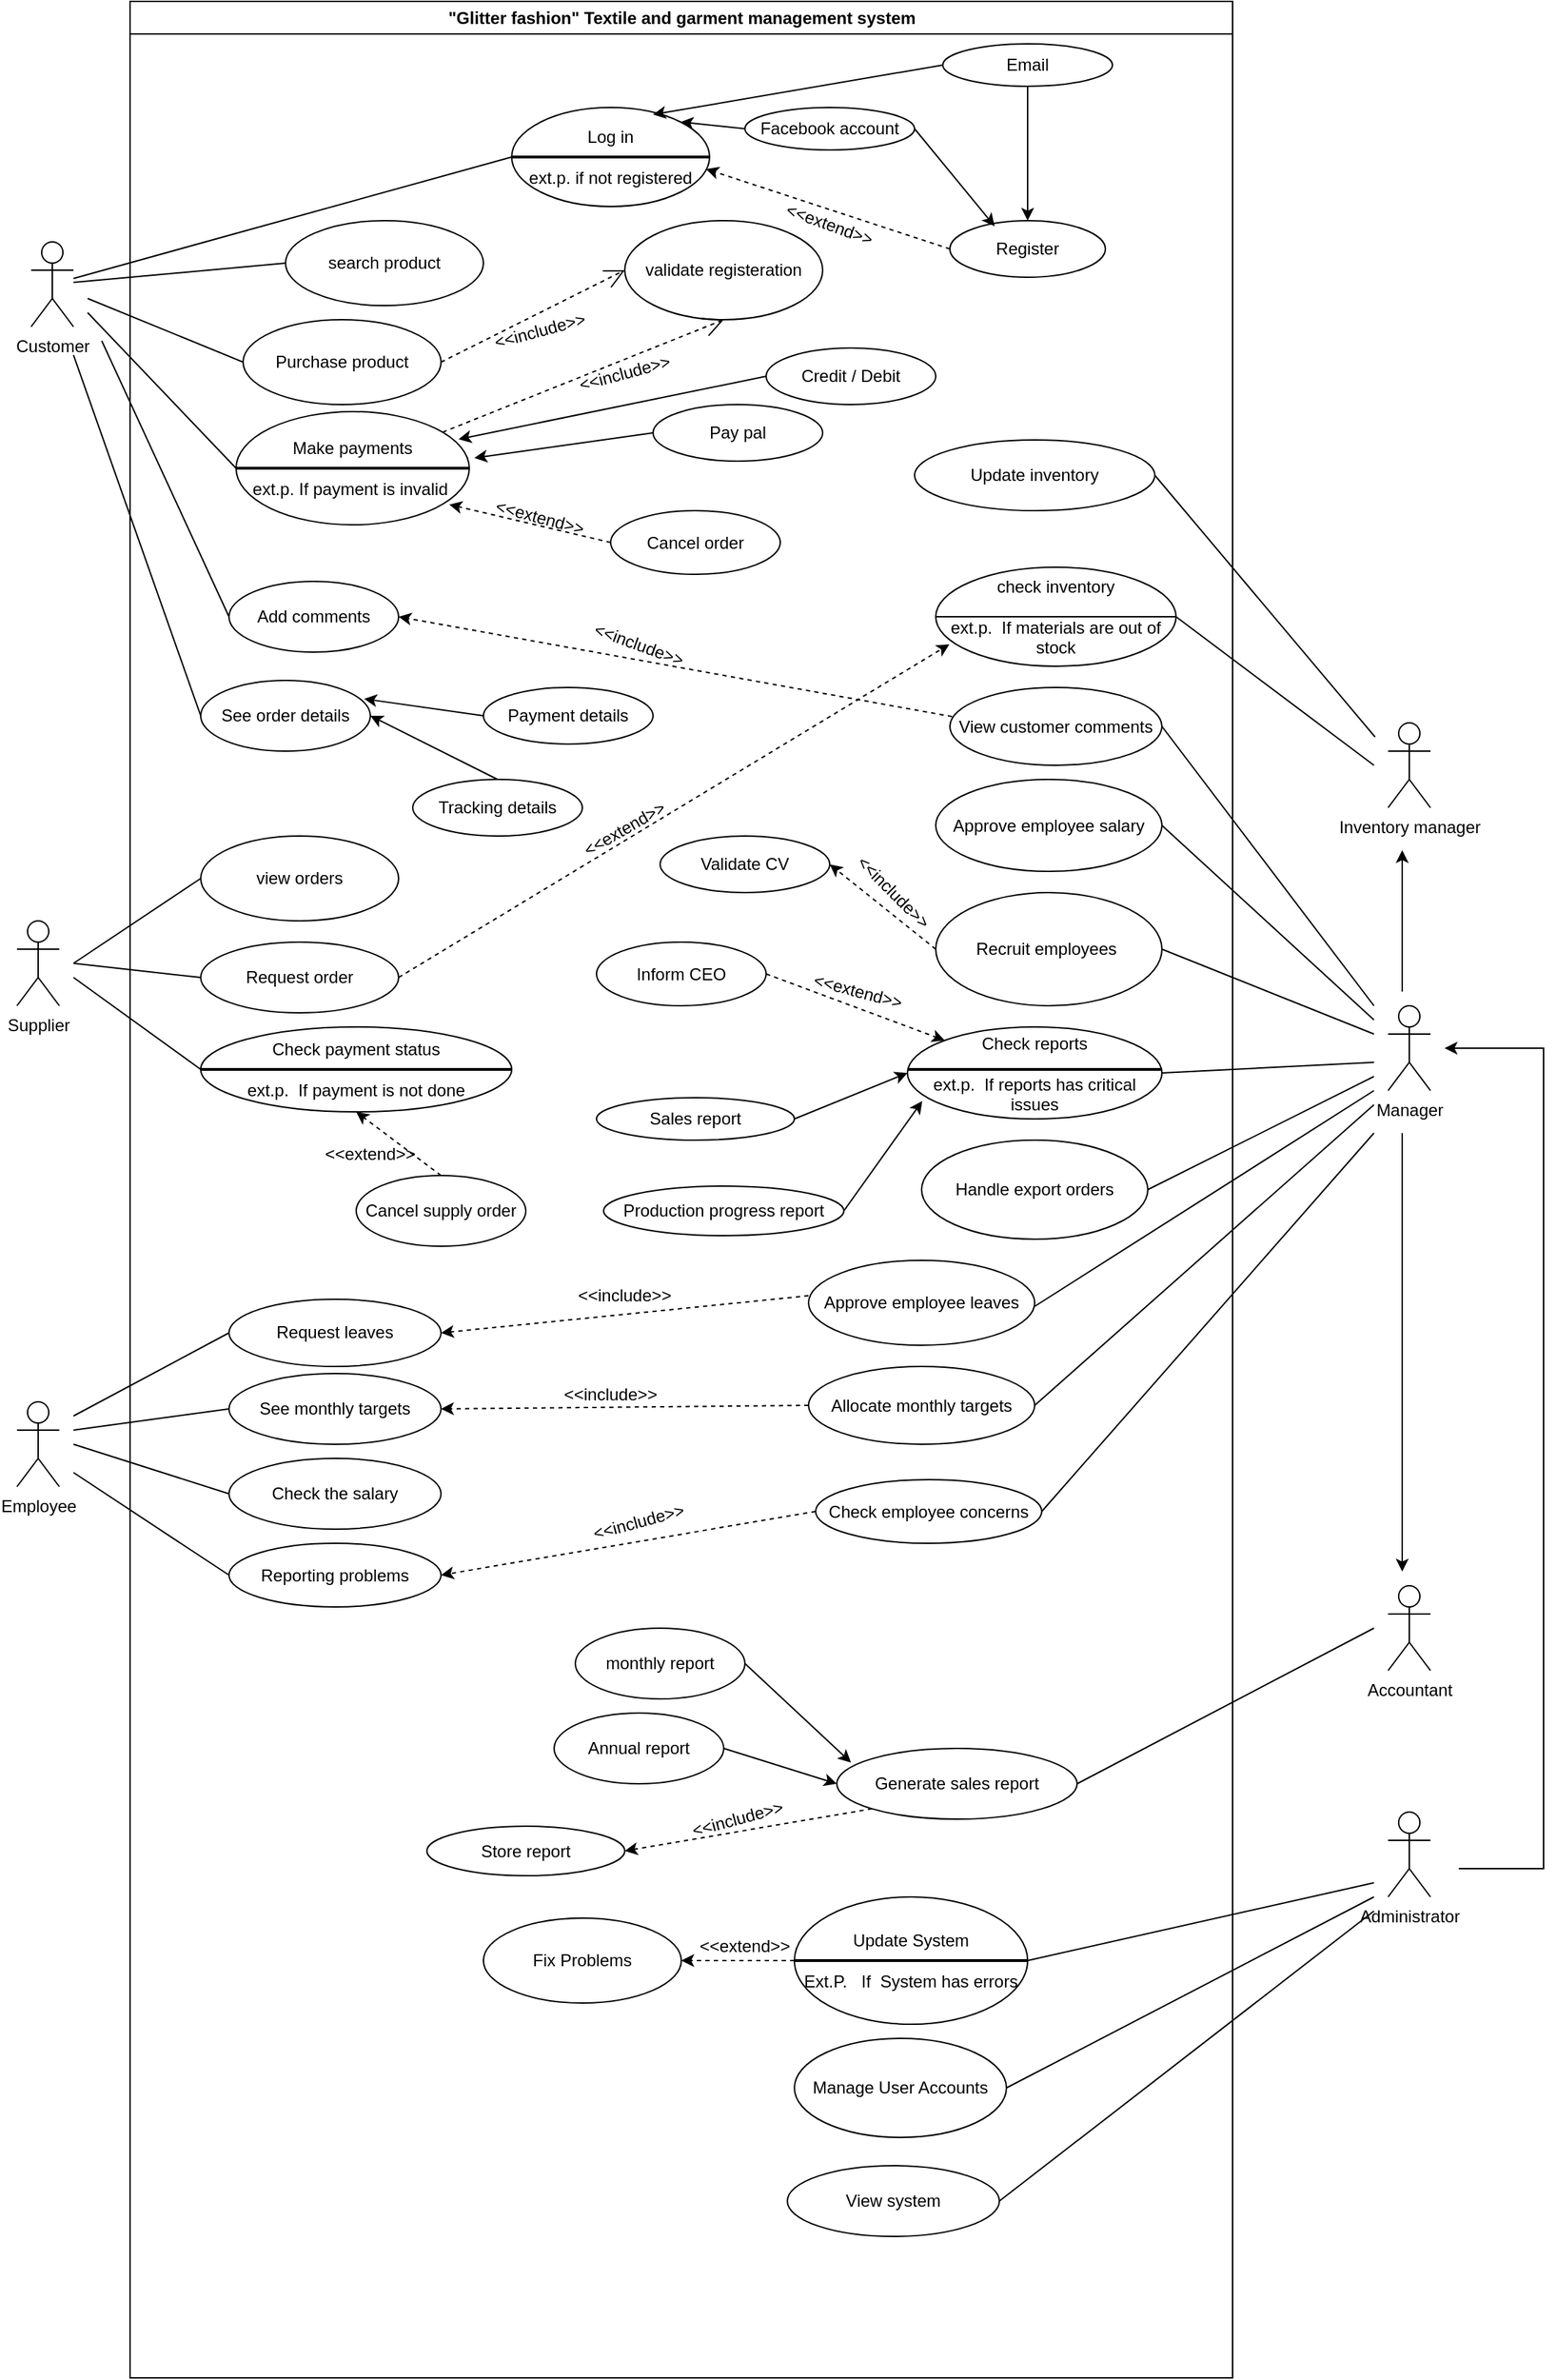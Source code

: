 <mxfile version="20.3.7" type="github">
  <diagram id="OiUDQVkfYRebjwmGfPYE" name="Page-1">
    <mxGraphModel dx="2698" dy="559" grid="1" gridSize="10" guides="1" tooltips="1" connect="1" arrows="1" fold="1" page="1" pageScale="1" pageWidth="850" pageHeight="1100" math="0" shadow="0">
      <root>
        <mxCell id="0" />
        <mxCell id="1" parent="0" />
        <mxCell id="Qr6TdypjZ70RtOZJyYG7-4" value="Customer" style="shape=umlActor;verticalLabelPosition=bottom;verticalAlign=top;html=1;strokeColor=default;fontFamily=Helvetica;fontSize=12;fontColor=default;fillColor=default;" parent="1" vertex="1">
          <mxGeometry x="-830" y="170" width="30" height="60" as="geometry" />
        </mxCell>
        <mxCell id="Qr6TdypjZ70RtOZJyYG7-21" value="&quot;Glitter fashion&quot; Textile and garment management system" style="swimlane;strokeColor=default;fontFamily=Helvetica;fontSize=12;fontColor=default;fillColor=default;html=1;startSize=23;" parent="1" vertex="1">
          <mxGeometry x="-760" width="780" height="1680" as="geometry" />
        </mxCell>
        <mxCell id="Qr6TdypjZ70RtOZJyYG7-11" value="Log in&lt;br&gt;&lt;br&gt;ext.p. if not registered" style="ellipse;whiteSpace=wrap;html=1;strokeColor=default;fontFamily=Helvetica;fontSize=12;fontColor=default;fillColor=default;" parent="Qr6TdypjZ70RtOZJyYG7-21" vertex="1">
          <mxGeometry x="270" y="75" width="140" height="70" as="geometry" />
        </mxCell>
        <mxCell id="Qr6TdypjZ70RtOZJyYG7-26" value="Register" style="ellipse;whiteSpace=wrap;html=1;strokeColor=default;fontFamily=Helvetica;fontSize=12;fontColor=default;fillColor=default;" parent="Qr6TdypjZ70RtOZJyYG7-21" vertex="1">
          <mxGeometry x="580" y="155" width="110" height="40" as="geometry" />
        </mxCell>
        <mxCell id="Qr6TdypjZ70RtOZJyYG7-32" value="" style="line;strokeWidth=2;html=1;strokeColor=default;fontFamily=Helvetica;fontSize=12;fontColor=default;fillColor=default;" parent="Qr6TdypjZ70RtOZJyYG7-21" vertex="1">
          <mxGeometry x="270" y="105" width="140" height="10" as="geometry" />
        </mxCell>
        <mxCell id="Qr6TdypjZ70RtOZJyYG7-33" value="search product" style="ellipse;whiteSpace=wrap;html=1;strokeColor=default;fontFamily=Helvetica;fontSize=12;fontColor=default;fillColor=default;" parent="Qr6TdypjZ70RtOZJyYG7-21" vertex="1">
          <mxGeometry x="110" y="155" width="140" height="60" as="geometry" />
        </mxCell>
        <mxCell id="Qr6TdypjZ70RtOZJyYG7-36" value="Purchase product" style="ellipse;whiteSpace=wrap;html=1;strokeColor=default;fontFamily=Helvetica;fontSize=12;fontColor=default;fillColor=default;" parent="Qr6TdypjZ70RtOZJyYG7-21" vertex="1">
          <mxGeometry x="80" y="225" width="140" height="60" as="geometry" />
        </mxCell>
        <mxCell id="Qr6TdypjZ70RtOZJyYG7-38" value="Make payments&lt;br&gt;&lt;br&gt;ext.p. If payment is invalid&amp;nbsp;" style="ellipse;whiteSpace=wrap;html=1;strokeColor=default;fontFamily=Helvetica;fontSize=12;fontColor=default;fillColor=default;" parent="Qr6TdypjZ70RtOZJyYG7-21" vertex="1">
          <mxGeometry x="75" y="290" width="165" height="80" as="geometry" />
        </mxCell>
        <mxCell id="Qr6TdypjZ70RtOZJyYG7-40" value="Credit / Debit" style="ellipse;whiteSpace=wrap;html=1;strokeColor=default;fontFamily=Helvetica;fontSize=12;fontColor=default;fillColor=default;" parent="Qr6TdypjZ70RtOZJyYG7-21" vertex="1">
          <mxGeometry x="450" y="245" width="120" height="40" as="geometry" />
        </mxCell>
        <mxCell id="Qr6TdypjZ70RtOZJyYG7-41" value="Pay pal" style="ellipse;whiteSpace=wrap;html=1;strokeColor=default;fontFamily=Helvetica;fontSize=12;fontColor=default;fillColor=default;" parent="Qr6TdypjZ70RtOZJyYG7-21" vertex="1">
          <mxGeometry x="370" y="285" width="120" height="40" as="geometry" />
        </mxCell>
        <mxCell id="Qr6TdypjZ70RtOZJyYG7-50" value="view orders" style="ellipse;whiteSpace=wrap;html=1;strokeColor=default;fontFamily=Helvetica;fontSize=12;fontColor=default;fillColor=default;" parent="Qr6TdypjZ70RtOZJyYG7-21" vertex="1">
          <mxGeometry x="50" y="590" width="140" height="60" as="geometry" />
        </mxCell>
        <mxCell id="Qr6TdypjZ70RtOZJyYG7-52" value="Check payment status&lt;br&gt;&lt;br&gt;ext.p.&amp;nbsp; If payment is not done" style="ellipse;whiteSpace=wrap;html=1;strokeColor=default;fontFamily=Helvetica;fontSize=12;fontColor=default;fillColor=default;" parent="Qr6TdypjZ70RtOZJyYG7-21" vertex="1">
          <mxGeometry x="50" y="725" width="220" height="60" as="geometry" />
        </mxCell>
        <mxCell id="Qr6TdypjZ70RtOZJyYG7-54" value="Request order" style="ellipse;whiteSpace=wrap;html=1;strokeColor=default;fontFamily=Helvetica;fontSize=12;fontColor=default;fillColor=default;" parent="Qr6TdypjZ70RtOZJyYG7-21" vertex="1">
          <mxGeometry x="50" y="665" width="140" height="50" as="geometry" />
        </mxCell>
        <mxCell id="Qr6TdypjZ70RtOZJyYG7-58" value="check inventory&lt;br&gt;&lt;br&gt;ext.p.&amp;nbsp; If materials are out of stock" style="ellipse;whiteSpace=wrap;html=1;strokeColor=default;fontFamily=Helvetica;fontSize=12;fontColor=default;fillColor=default;" parent="Qr6TdypjZ70RtOZJyYG7-21" vertex="1">
          <mxGeometry x="570" y="400" width="170" height="70" as="geometry" />
        </mxCell>
        <mxCell id="Qr6TdypjZ70RtOZJyYG7-61" value="" style="endArrow=classic;html=1;rounded=1;fontFamily=Helvetica;fontSize=12;fontColor=default;dashed=1;exitX=1;exitY=0.5;exitDx=0;exitDy=0;entryX=0.057;entryY=0.778;entryDx=0;entryDy=0;entryPerimeter=0;" parent="Qr6TdypjZ70RtOZJyYG7-21" source="Qr6TdypjZ70RtOZJyYG7-54" target="Qr6TdypjZ70RtOZJyYG7-58" edge="1">
          <mxGeometry width="50" height="50" relative="1" as="geometry">
            <mxPoint x="330" y="620" as="sourcePoint" />
            <mxPoint x="380" y="570" as="targetPoint" />
          </mxGeometry>
        </mxCell>
        <mxCell id="Qr6TdypjZ70RtOZJyYG7-62" value="&amp;lt;&amp;lt;extend&amp;gt;&amp;gt;" style="text;html=1;strokeColor=none;fillColor=none;align=center;verticalAlign=middle;whiteSpace=wrap;rounded=0;fontFamily=Helvetica;fontSize=12;fontColor=default;rotation=-30;" parent="Qr6TdypjZ70RtOZJyYG7-21" vertex="1">
          <mxGeometry x="320" y="570" width="60" height="30" as="geometry" />
        </mxCell>
        <mxCell id="Qr6TdypjZ70RtOZJyYG7-64" value="" style="line;strokeWidth=1;html=1;perimeter=backbonePerimeter;points=[];outlineConnect=0;strokeColor=default;fontFamily=Helvetica;fontSize=12;fontColor=default;fillColor=default;" parent="Qr6TdypjZ70RtOZJyYG7-21" vertex="1">
          <mxGeometry x="570" y="430" width="170" height="10" as="geometry" />
        </mxCell>
        <mxCell id="Qr6TdypjZ70RtOZJyYG7-66" value="Update inventory" style="ellipse;whiteSpace=wrap;html=1;strokeColor=default;fontFamily=Helvetica;fontSize=12;fontColor=default;fillColor=default;" parent="Qr6TdypjZ70RtOZJyYG7-21" vertex="1">
          <mxGeometry x="555" y="310" width="170" height="50" as="geometry" />
        </mxCell>
        <mxCell id="Qr6TdypjZ70RtOZJyYG7-70" value="Approve employee salary" style="ellipse;whiteSpace=wrap;html=1;strokeColor=default;fontFamily=Helvetica;fontSize=12;fontColor=default;fillColor=default;" parent="Qr6TdypjZ70RtOZJyYG7-21" vertex="1">
          <mxGeometry x="570" y="550" width="160" height="65" as="geometry" />
        </mxCell>
        <mxCell id="Qr6TdypjZ70RtOZJyYG7-74" value="Recruit employees&amp;nbsp;" style="ellipse;whiteSpace=wrap;html=1;strokeColor=default;fontFamily=Helvetica;fontSize=12;fontColor=default;fillColor=default;" parent="Qr6TdypjZ70RtOZJyYG7-21" vertex="1">
          <mxGeometry x="570" y="630" width="160" height="80" as="geometry" />
        </mxCell>
        <mxCell id="Qr6TdypjZ70RtOZJyYG7-75" value="Validate CV" style="ellipse;whiteSpace=wrap;html=1;strokeColor=default;fontFamily=Helvetica;fontSize=12;fontColor=default;fillColor=default;" parent="Qr6TdypjZ70RtOZJyYG7-21" vertex="1">
          <mxGeometry x="375" y="590" width="120" height="40" as="geometry" />
        </mxCell>
        <mxCell id="Qr6TdypjZ70RtOZJyYG7-77" value="" style="endArrow=classic;html=1;rounded=1;fontFamily=Helvetica;fontSize=12;fontColor=default;dashed=1;entryX=1;entryY=0.5;entryDx=0;entryDy=0;exitX=0;exitY=0.5;exitDx=0;exitDy=0;" parent="Qr6TdypjZ70RtOZJyYG7-21" source="Qr6TdypjZ70RtOZJyYG7-74" target="Qr6TdypjZ70RtOZJyYG7-75" edge="1">
          <mxGeometry width="50" height="50" relative="1" as="geometry">
            <mxPoint x="540" y="700" as="sourcePoint" />
            <mxPoint x="590" y="650" as="targetPoint" />
          </mxGeometry>
        </mxCell>
        <mxCell id="Qr6TdypjZ70RtOZJyYG7-78" value="&amp;lt;&amp;lt;include&amp;gt;&amp;gt;" style="text;html=1;strokeColor=none;fillColor=none;align=center;verticalAlign=middle;whiteSpace=wrap;rounded=0;fontFamily=Helvetica;fontSize=12;fontColor=default;rotation=45;" parent="Qr6TdypjZ70RtOZJyYG7-21" vertex="1">
          <mxGeometry x="510" y="615" width="60" height="30" as="geometry" />
        </mxCell>
        <mxCell id="Qr6TdypjZ70RtOZJyYG7-80" value="Check reports&lt;br&gt;&lt;br&gt;ext.p.&amp;nbsp; If reports has critical issues" style="ellipse;whiteSpace=wrap;html=1;strokeColor=default;fontFamily=Helvetica;fontSize=12;fontColor=default;fillColor=default;" parent="Qr6TdypjZ70RtOZJyYG7-21" vertex="1">
          <mxGeometry x="550" y="725" width="180" height="65" as="geometry" />
        </mxCell>
        <mxCell id="Qr6TdypjZ70RtOZJyYG7-82" value="Production progress report" style="ellipse;whiteSpace=wrap;html=1;strokeColor=default;fontFamily=Helvetica;fontSize=12;fontColor=default;fillColor=default;" parent="Qr6TdypjZ70RtOZJyYG7-21" vertex="1">
          <mxGeometry x="335" y="837.5" width="170" height="35" as="geometry" />
        </mxCell>
        <mxCell id="Qr6TdypjZ70RtOZJyYG7-84" value="Handle export orders" style="ellipse;whiteSpace=wrap;html=1;strokeColor=default;fontFamily=Helvetica;fontSize=12;fontColor=default;fillColor=default;" parent="Qr6TdypjZ70RtOZJyYG7-21" vertex="1">
          <mxGeometry x="560" y="805" width="160" height="70" as="geometry" />
        </mxCell>
        <mxCell id="Qr6TdypjZ70RtOZJyYG7-90" value="Generate sales report" style="ellipse;whiteSpace=wrap;html=1;strokeColor=default;fontFamily=Helvetica;fontSize=12;fontColor=default;fillColor=default;" parent="Qr6TdypjZ70RtOZJyYG7-21" vertex="1">
          <mxGeometry x="500" y="1235" width="170" height="50" as="geometry" />
        </mxCell>
        <mxCell id="Qr6TdypjZ70RtOZJyYG7-93" value="monthly report" style="ellipse;whiteSpace=wrap;html=1;strokeColor=default;fontFamily=Helvetica;fontSize=12;fontColor=default;fillColor=default;" parent="Qr6TdypjZ70RtOZJyYG7-21" vertex="1">
          <mxGeometry x="315" y="1150" width="120" height="50" as="geometry" />
        </mxCell>
        <mxCell id="Qr6TdypjZ70RtOZJyYG7-96" value="Annual report" style="ellipse;whiteSpace=wrap;html=1;strokeColor=default;fontFamily=Helvetica;fontSize=12;fontColor=default;fillColor=default;" parent="Qr6TdypjZ70RtOZJyYG7-21" vertex="1">
          <mxGeometry x="300" y="1210" width="120" height="50" as="geometry" />
        </mxCell>
        <mxCell id="Qr6TdypjZ70RtOZJyYG7-97" value="Store report" style="ellipse;whiteSpace=wrap;html=1;strokeColor=default;fontFamily=Helvetica;fontSize=12;fontColor=default;fillColor=default;" parent="Qr6TdypjZ70RtOZJyYG7-21" vertex="1">
          <mxGeometry x="210" y="1290" width="140" height="35" as="geometry" />
        </mxCell>
        <mxCell id="Qr6TdypjZ70RtOZJyYG7-99" value="Sales report" style="ellipse;whiteSpace=wrap;html=1;strokeColor=default;fontFamily=Helvetica;fontSize=12;fontColor=default;fillColor=default;" parent="Qr6TdypjZ70RtOZJyYG7-21" vertex="1">
          <mxGeometry x="330" y="775" width="140" height="30" as="geometry" />
        </mxCell>
        <mxCell id="Qr6TdypjZ70RtOZJyYG7-105" value="" style="endArrow=classic;html=1;rounded=1;fontFamily=Helvetica;fontSize=12;fontColor=default;dashed=1;entryX=1;entryY=0.5;entryDx=0;entryDy=0;exitX=0;exitY=1;exitDx=0;exitDy=0;" parent="Qr6TdypjZ70RtOZJyYG7-21" source="Qr6TdypjZ70RtOZJyYG7-90" target="Qr6TdypjZ70RtOZJyYG7-97" edge="1">
          <mxGeometry width="50" height="50" relative="1" as="geometry">
            <mxPoint x="530" y="1145" as="sourcePoint" />
            <mxPoint x="580" y="1095" as="targetPoint" />
          </mxGeometry>
        </mxCell>
        <mxCell id="Qr6TdypjZ70RtOZJyYG7-107" value="&amp;lt;&amp;lt;include&amp;gt;&amp;gt;" style="text;html=1;strokeColor=none;fillColor=none;align=center;verticalAlign=middle;whiteSpace=wrap;rounded=0;fontFamily=Helvetica;fontSize=12;fontColor=default;rotation=-15;" parent="Qr6TdypjZ70RtOZJyYG7-21" vertex="1">
          <mxGeometry x="400" y="1270" width="60" height="30" as="geometry" />
        </mxCell>
        <mxCell id="Qr6TdypjZ70RtOZJyYG7-110" value="Request leaves" style="ellipse;whiteSpace=wrap;html=1;strokeColor=default;fontFamily=Helvetica;fontSize=12;fontColor=default;fillColor=default;" parent="Qr6TdypjZ70RtOZJyYG7-21" vertex="1">
          <mxGeometry x="70" y="917.5" width="150" height="47.5" as="geometry" />
        </mxCell>
        <mxCell id="Qr6TdypjZ70RtOZJyYG7-111" value="See monthly targets" style="ellipse;whiteSpace=wrap;html=1;strokeColor=default;fontFamily=Helvetica;fontSize=12;fontColor=default;fillColor=default;" parent="Qr6TdypjZ70RtOZJyYG7-21" vertex="1">
          <mxGeometry x="70" y="970" width="150" height="50" as="geometry" />
        </mxCell>
        <mxCell id="Qr6TdypjZ70RtOZJyYG7-112" value="Allocate monthly targets" style="ellipse;whiteSpace=wrap;html=1;strokeColor=default;fontFamily=Helvetica;fontSize=12;fontColor=default;fillColor=default;" parent="Qr6TdypjZ70RtOZJyYG7-21" vertex="1">
          <mxGeometry x="480" y="965" width="160" height="55" as="geometry" />
        </mxCell>
        <mxCell id="Qr6TdypjZ70RtOZJyYG7-114" value="" style="endArrow=classic;html=1;rounded=1;fontFamily=Helvetica;fontSize=12;fontColor=default;dashed=1;entryX=1;entryY=0.5;entryDx=0;entryDy=0;exitX=0;exitY=0.5;exitDx=0;exitDy=0;" parent="Qr6TdypjZ70RtOZJyYG7-21" source="Qr6TdypjZ70RtOZJyYG7-112" target="Qr6TdypjZ70RtOZJyYG7-111" edge="1">
          <mxGeometry width="50" height="50" relative="1" as="geometry">
            <mxPoint x="400" y="895" as="sourcePoint" />
            <mxPoint x="450" y="845" as="targetPoint" />
          </mxGeometry>
        </mxCell>
        <mxCell id="Qr6TdypjZ70RtOZJyYG7-115" value="&amp;lt;&amp;lt;include&amp;gt;&amp;gt;" style="text;html=1;strokeColor=none;fillColor=none;align=center;verticalAlign=middle;whiteSpace=wrap;rounded=0;fontFamily=Helvetica;fontSize=12;fontColor=default;rotation=0;" parent="Qr6TdypjZ70RtOZJyYG7-21" vertex="1">
          <mxGeometry x="310" y="970" width="60" height="30" as="geometry" />
        </mxCell>
        <mxCell id="Qr6TdypjZ70RtOZJyYG7-118" value="Check the salary" style="ellipse;whiteSpace=wrap;html=1;strokeColor=default;fontFamily=Helvetica;fontSize=12;fontColor=default;fillColor=default;" parent="Qr6TdypjZ70RtOZJyYG7-21" vertex="1">
          <mxGeometry x="70" y="1030" width="150" height="50" as="geometry" />
        </mxCell>
        <mxCell id="Qr6TdypjZ70RtOZJyYG7-121" value="Reporting problems" style="ellipse;whiteSpace=wrap;html=1;strokeColor=default;fontFamily=Helvetica;fontSize=12;fontColor=default;fillColor=default;" parent="Qr6TdypjZ70RtOZJyYG7-21" vertex="1">
          <mxGeometry x="70" y="1090" width="150" height="45" as="geometry" />
        </mxCell>
        <mxCell id="Qr6TdypjZ70RtOZJyYG7-123" value="Check employee concerns" style="ellipse;whiteSpace=wrap;html=1;strokeColor=default;fontFamily=Helvetica;fontSize=12;fontColor=default;fillColor=default;" parent="Qr6TdypjZ70RtOZJyYG7-21" vertex="1">
          <mxGeometry x="485" y="1045" width="160" height="45" as="geometry" />
        </mxCell>
        <mxCell id="Qr6TdypjZ70RtOZJyYG7-125" value="" style="endArrow=classic;html=1;rounded=1;fontFamily=Helvetica;fontSize=12;fontColor=default;dashed=1;entryX=1;entryY=0.5;entryDx=0;entryDy=0;exitX=0;exitY=0.5;exitDx=0;exitDy=0;" parent="Qr6TdypjZ70RtOZJyYG7-21" source="Qr6TdypjZ70RtOZJyYG7-123" target="Qr6TdypjZ70RtOZJyYG7-121" edge="1">
          <mxGeometry width="50" height="50" relative="1" as="geometry">
            <mxPoint x="560" y="965" as="sourcePoint" />
            <mxPoint x="610" y="915" as="targetPoint" />
          </mxGeometry>
        </mxCell>
        <mxCell id="Qr6TdypjZ70RtOZJyYG7-126" value="&amp;lt;&amp;lt;include&amp;gt;&amp;gt;" style="text;html=1;strokeColor=none;fillColor=none;align=center;verticalAlign=middle;whiteSpace=wrap;rounded=0;fontFamily=Helvetica;fontSize=12;fontColor=default;rotation=-15;" parent="Qr6TdypjZ70RtOZJyYG7-21" vertex="1">
          <mxGeometry x="330" y="1060" width="60" height="30" as="geometry" />
        </mxCell>
        <mxCell id="B7WnlmI7sUxB49DoOweP-1" value="validate registeration" style="ellipse;whiteSpace=wrap;html=1;" parent="Qr6TdypjZ70RtOZJyYG7-21" vertex="1">
          <mxGeometry x="350" y="155" width="140" height="70" as="geometry" />
        </mxCell>
        <mxCell id="B7WnlmI7sUxB49DoOweP-3" value="" style="endArrow=open;endFill=1;endSize=12;html=1;rounded=0;entryX=0;entryY=0.5;entryDx=0;entryDy=0;exitX=1;exitY=0.5;exitDx=0;exitDy=0;dashed=1;" parent="Qr6TdypjZ70RtOZJyYG7-21" source="Qr6TdypjZ70RtOZJyYG7-36" target="B7WnlmI7sUxB49DoOweP-1" edge="1">
          <mxGeometry width="160" relative="1" as="geometry">
            <mxPoint x="280" y="345" as="sourcePoint" />
            <mxPoint x="470" y="325" as="targetPoint" />
          </mxGeometry>
        </mxCell>
        <mxCell id="B7WnlmI7sUxB49DoOweP-4" value="&amp;lt;&amp;lt;include&amp;gt;&amp;gt;" style="text;html=1;strokeColor=none;fillColor=none;align=center;verticalAlign=middle;whiteSpace=wrap;rounded=0;fontFamily=Helvetica;fontSize=12;fontColor=default;rotation=-15;" parent="Qr6TdypjZ70RtOZJyYG7-21" vertex="1">
          <mxGeometry x="270" y="225" width="40" height="15" as="geometry" />
        </mxCell>
        <mxCell id="e2B2h1mnQge43aZlSVii-1" value="&amp;lt;&amp;lt;include&amp;gt;&amp;gt;" style="text;html=1;strokeColor=none;fillColor=none;align=center;verticalAlign=middle;whiteSpace=wrap;rounded=0;fontFamily=Helvetica;fontSize=12;fontColor=default;rotation=-15;" parent="Qr6TdypjZ70RtOZJyYG7-21" vertex="1">
          <mxGeometry x="330" y="255" width="40" height="15" as="geometry" />
        </mxCell>
        <mxCell id="e2B2h1mnQge43aZlSVii-2" value="" style="endArrow=open;endFill=1;endSize=12;html=1;rounded=0;entryX=0.5;entryY=1;entryDx=0;entryDy=0;dashed=1;" parent="Qr6TdypjZ70RtOZJyYG7-21" source="Qr6TdypjZ70RtOZJyYG7-38" target="B7WnlmI7sUxB49DoOweP-1" edge="1">
          <mxGeometry width="160" relative="1" as="geometry">
            <mxPoint x="-480" y="260" as="sourcePoint" />
            <mxPoint x="-400" y="220" as="targetPoint" />
          </mxGeometry>
        </mxCell>
        <mxCell id="TiKws1feunlKETke7Tfs-2" value="" style="endArrow=classic;html=1;rounded=0;exitX=1;exitY=0.5;exitDx=0;exitDy=0;entryX=0;entryY=0.5;entryDx=0;entryDy=0;" parent="Qr6TdypjZ70RtOZJyYG7-21" source="Qr6TdypjZ70RtOZJyYG7-99" target="Qr6TdypjZ70RtOZJyYG7-80" edge="1">
          <mxGeometry width="50" height="50" relative="1" as="geometry">
            <mxPoint x="450" y="910" as="sourcePoint" />
            <mxPoint x="500" y="860" as="targetPoint" />
          </mxGeometry>
        </mxCell>
        <mxCell id="TiKws1feunlKETke7Tfs-4" value="" style="endArrow=classic;html=1;rounded=0;exitX=1;exitY=0.5;exitDx=0;exitDy=0;entryX=0.058;entryY=0.806;entryDx=0;entryDy=0;entryPerimeter=0;" parent="Qr6TdypjZ70RtOZJyYG7-21" source="Qr6TdypjZ70RtOZJyYG7-82" target="Qr6TdypjZ70RtOZJyYG7-80" edge="1">
          <mxGeometry width="50" height="50" relative="1" as="geometry">
            <mxPoint x="450" y="910" as="sourcePoint" />
            <mxPoint x="500" y="860" as="targetPoint" />
          </mxGeometry>
        </mxCell>
        <mxCell id="TiKws1feunlKETke7Tfs-6" value="Manage User Accounts" style="ellipse;whiteSpace=wrap;html=1;" parent="Qr6TdypjZ70RtOZJyYG7-21" vertex="1">
          <mxGeometry x="470" y="1440" width="150" height="70" as="geometry" />
        </mxCell>
        <mxCell id="TiKws1feunlKETke7Tfs-7" value="Update System&lt;br&gt;&lt;br&gt;Ext.P.&amp;nbsp; &amp;nbsp;If&amp;nbsp; System has errors" style="ellipse;whiteSpace=wrap;html=1;" parent="Qr6TdypjZ70RtOZJyYG7-21" vertex="1">
          <mxGeometry x="470" y="1340" width="165" height="90" as="geometry" />
        </mxCell>
        <mxCell id="TiKws1feunlKETke7Tfs-8" value="" style="line;strokeWidth=2;html=1;" parent="Qr6TdypjZ70RtOZJyYG7-21" vertex="1">
          <mxGeometry x="470" y="1380" width="165" height="10" as="geometry" />
        </mxCell>
        <mxCell id="TiKws1feunlKETke7Tfs-9" value="Fix Problems" style="ellipse;whiteSpace=wrap;html=1;" parent="Qr6TdypjZ70RtOZJyYG7-21" vertex="1">
          <mxGeometry x="250" y="1355" width="140" height="60" as="geometry" />
        </mxCell>
        <mxCell id="TiKws1feunlKETke7Tfs-10" value="" style="endArrow=classic;html=1;rounded=0;entryX=1;entryY=0.5;entryDx=0;entryDy=0;dashed=1;exitX=0;exitY=0.5;exitDx=0;exitDy=0;exitPerimeter=0;" parent="Qr6TdypjZ70RtOZJyYG7-21" source="TiKws1feunlKETke7Tfs-8" target="TiKws1feunlKETke7Tfs-9" edge="1">
          <mxGeometry width="50" height="50" relative="1" as="geometry">
            <mxPoint x="510" y="1290" as="sourcePoint" />
            <mxPoint x="590" y="1230" as="targetPoint" />
          </mxGeometry>
        </mxCell>
        <mxCell id="TiKws1feunlKETke7Tfs-73" value="&amp;lt;&amp;lt;extend&amp;gt;&amp;gt;" style="text;html=1;strokeColor=none;fillColor=none;align=center;verticalAlign=middle;whiteSpace=wrap;rounded=0;fontFamily=Helvetica;fontSize=12;fontColor=default;rotation=0;" parent="Qr6TdypjZ70RtOZJyYG7-21" vertex="1">
          <mxGeometry x="405" y="1370" width="60" height="10" as="geometry" />
        </mxCell>
        <mxCell id="TiKws1feunlKETke7Tfs-75" value="" style="endArrow=none;html=1;rounded=0;exitX=1;exitY=0.5;exitDx=0;exitDy=0;exitPerimeter=0;" parent="Qr6TdypjZ70RtOZJyYG7-21" source="TiKws1feunlKETke7Tfs-8" edge="1">
          <mxGeometry width="50" height="50" relative="1" as="geometry">
            <mxPoint x="560" y="1470" as="sourcePoint" />
            <mxPoint x="880" y="1330" as="targetPoint" />
          </mxGeometry>
        </mxCell>
        <mxCell id="TiKws1feunlKETke7Tfs-77" value="Approve employee leaves" style="ellipse;whiteSpace=wrap;html=1;strokeColor=default;fontFamily=Helvetica;fontSize=12;fontColor=default;fillColor=default;" parent="Qr6TdypjZ70RtOZJyYG7-21" vertex="1">
          <mxGeometry x="480" y="890" width="160" height="60" as="geometry" />
        </mxCell>
        <mxCell id="TiKws1feunlKETke7Tfs-78" value="" style="endArrow=classic;html=1;rounded=1;fontFamily=Helvetica;fontSize=12;fontColor=default;dashed=1;entryX=1;entryY=0.5;entryDx=0;entryDy=0;exitX=0;exitY=0.5;exitDx=0;exitDy=0;" parent="Qr6TdypjZ70RtOZJyYG7-21" target="Qr6TdypjZ70RtOZJyYG7-110" edge="1">
          <mxGeometry width="50" height="50" relative="1" as="geometry">
            <mxPoint x="480" y="915" as="sourcePoint" />
            <mxPoint x="230" y="850" as="targetPoint" />
          </mxGeometry>
        </mxCell>
        <mxCell id="TiKws1feunlKETke7Tfs-79" value="&amp;lt;&amp;lt;include&amp;gt;&amp;gt;" style="text;html=1;strokeColor=none;fillColor=none;align=center;verticalAlign=middle;whiteSpace=wrap;rounded=0;fontFamily=Helvetica;fontSize=12;fontColor=default;rotation=0;" parent="Qr6TdypjZ70RtOZJyYG7-21" vertex="1">
          <mxGeometry x="320" y="900" width="60" height="30" as="geometry" />
        </mxCell>
        <mxCell id="TiKws1feunlKETke7Tfs-82" value="Add comments" style="ellipse;whiteSpace=wrap;html=1;" parent="Qr6TdypjZ70RtOZJyYG7-21" vertex="1">
          <mxGeometry x="70" y="410" width="120" height="50" as="geometry" />
        </mxCell>
        <mxCell id="TiKws1feunlKETke7Tfs-83" value="" style="endArrow=none;html=1;rounded=1;fontFamily=Helvetica;fontSize=12;fontColor=default;exitX=0;exitY=0.5;exitDx=0;exitDy=0;" parent="Qr6TdypjZ70RtOZJyYG7-21" source="TiKws1feunlKETke7Tfs-82" edge="1">
          <mxGeometry width="50" height="50" relative="1" as="geometry">
            <mxPoint x="130" y="440" as="sourcePoint" />
            <mxPoint x="-20" y="240" as="targetPoint" />
          </mxGeometry>
        </mxCell>
        <mxCell id="TiKws1feunlKETke7Tfs-84" value="" style="endArrow=none;html=1;rounded=1;fontFamily=Helvetica;fontSize=12;fontColor=default;exitX=1;exitY=0.5;exitDx=0;exitDy=0;" parent="Qr6TdypjZ70RtOZJyYG7-21" edge="1">
          <mxGeometry width="50" height="50" relative="1" as="geometry">
            <mxPoint x="640" y="922.5" as="sourcePoint" />
            <mxPoint x="880" y="770" as="targetPoint" />
          </mxGeometry>
        </mxCell>
        <mxCell id="TiKws1feunlKETke7Tfs-85" value="View customer comments" style="ellipse;whiteSpace=wrap;html=1;strokeColor=default;fontFamily=Helvetica;fontSize=12;fontColor=default;fillColor=default;" parent="Qr6TdypjZ70RtOZJyYG7-21" vertex="1">
          <mxGeometry x="580" y="485" width="150" height="55" as="geometry" />
        </mxCell>
        <mxCell id="TiKws1feunlKETke7Tfs-87" value="" style="endArrow=classic;html=1;rounded=0;dashed=1;entryX=1;entryY=0.5;entryDx=0;entryDy=0;exitX=0.01;exitY=0.374;exitDx=0;exitDy=0;exitPerimeter=0;" parent="Qr6TdypjZ70RtOZJyYG7-21" source="TiKws1feunlKETke7Tfs-85" target="TiKws1feunlKETke7Tfs-82" edge="1">
          <mxGeometry width="50" height="50" relative="1" as="geometry">
            <mxPoint x="480" y="490" as="sourcePoint" />
            <mxPoint x="430" y="540" as="targetPoint" />
          </mxGeometry>
        </mxCell>
        <mxCell id="TiKws1feunlKETke7Tfs-88" value="&amp;lt;&amp;lt;include&amp;gt;&amp;gt;" style="text;html=1;strokeColor=none;fillColor=none;align=center;verticalAlign=middle;whiteSpace=wrap;rounded=0;fontFamily=Helvetica;fontSize=12;fontColor=default;rotation=20;" parent="Qr6TdypjZ70RtOZJyYG7-21" vertex="1">
          <mxGeometry x="330" y="440" width="60" height="30" as="geometry" />
        </mxCell>
        <mxCell id="TiKws1feunlKETke7Tfs-89" value="Email" style="ellipse;whiteSpace=wrap;html=1;" parent="Qr6TdypjZ70RtOZJyYG7-21" vertex="1">
          <mxGeometry x="575" y="30" width="120" height="30" as="geometry" />
        </mxCell>
        <mxCell id="TiKws1feunlKETke7Tfs-90" value="Facebook account" style="ellipse;whiteSpace=wrap;html=1;" parent="Qr6TdypjZ70RtOZJyYG7-21" vertex="1">
          <mxGeometry x="435" y="75" width="120" height="30" as="geometry" />
        </mxCell>
        <mxCell id="TiKws1feunlKETke7Tfs-91" value="" style="endArrow=classic;html=1;rounded=0;exitX=0;exitY=0.5;exitDx=0;exitDy=0;" parent="Qr6TdypjZ70RtOZJyYG7-21" source="TiKws1feunlKETke7Tfs-89" edge="1">
          <mxGeometry width="50" height="50" relative="1" as="geometry">
            <mxPoint x="390" y="260" as="sourcePoint" />
            <mxPoint x="370" y="80" as="targetPoint" />
          </mxGeometry>
        </mxCell>
        <mxCell id="TiKws1feunlKETke7Tfs-92" value="" style="endArrow=classic;html=1;rounded=0;entryX=1;entryY=0;entryDx=0;entryDy=0;exitX=0;exitY=0.5;exitDx=0;exitDy=0;" parent="Qr6TdypjZ70RtOZJyYG7-21" source="TiKws1feunlKETke7Tfs-90" target="Qr6TdypjZ70RtOZJyYG7-11" edge="1">
          <mxGeometry width="50" height="50" relative="1" as="geometry">
            <mxPoint x="250" y="70" as="sourcePoint" />
            <mxPoint x="200" y="100" as="targetPoint" />
          </mxGeometry>
        </mxCell>
        <mxCell id="TiKws1feunlKETke7Tfs-93" value="" style="endArrow=classic;html=1;rounded=0;entryX=1.022;entryY=0.409;entryDx=0;entryDy=0;entryPerimeter=0;exitX=0;exitY=0.5;exitDx=0;exitDy=0;" parent="Qr6TdypjZ70RtOZJyYG7-21" source="Qr6TdypjZ70RtOZJyYG7-41" target="Qr6TdypjZ70RtOZJyYG7-38" edge="1">
          <mxGeometry width="50" height="50" relative="1" as="geometry">
            <mxPoint x="390" y="560" as="sourcePoint" />
            <mxPoint x="440" y="510" as="targetPoint" />
          </mxGeometry>
        </mxCell>
        <mxCell id="TiKws1feunlKETke7Tfs-94" value="" style="endArrow=classic;html=1;rounded=0;exitX=0;exitY=0.5;exitDx=0;exitDy=0;entryX=0.954;entryY=0.244;entryDx=0;entryDy=0;entryPerimeter=0;" parent="Qr6TdypjZ70RtOZJyYG7-21" source="Qr6TdypjZ70RtOZJyYG7-40" target="Qr6TdypjZ70RtOZJyYG7-38" edge="1">
          <mxGeometry width="50" height="50" relative="1" as="geometry">
            <mxPoint x="330" y="425" as="sourcePoint" />
            <mxPoint x="242" y="310" as="targetPoint" />
          </mxGeometry>
        </mxCell>
        <mxCell id="TiKws1feunlKETke7Tfs-95" value="" style="endArrow=classic;html=1;rounded=0;entryX=0.059;entryY=0.2;entryDx=0;entryDy=0;entryPerimeter=0;exitX=1;exitY=0.5;exitDx=0;exitDy=0;" parent="Qr6TdypjZ70RtOZJyYG7-21" source="Qr6TdypjZ70RtOZJyYG7-93" target="Qr6TdypjZ70RtOZJyYG7-90" edge="1">
          <mxGeometry width="50" height="50" relative="1" as="geometry">
            <mxPoint x="390" y="1260" as="sourcePoint" />
            <mxPoint x="440" y="1210" as="targetPoint" />
          </mxGeometry>
        </mxCell>
        <mxCell id="TiKws1feunlKETke7Tfs-96" value="" style="endArrow=classic;html=1;rounded=0;entryX=0;entryY=0.5;entryDx=0;entryDy=0;exitX=1;exitY=0.5;exitDx=0;exitDy=0;" parent="Qr6TdypjZ70RtOZJyYG7-21" source="Qr6TdypjZ70RtOZJyYG7-96" target="Qr6TdypjZ70RtOZJyYG7-90" edge="1">
          <mxGeometry width="50" height="50" relative="1" as="geometry">
            <mxPoint x="410" y="1115" as="sourcePoint" />
            <mxPoint x="530.03" y="1170" as="targetPoint" />
          </mxGeometry>
        </mxCell>
        <mxCell id="TiKws1feunlKETke7Tfs-97" value="View system" style="ellipse;whiteSpace=wrap;html=1;" parent="Qr6TdypjZ70RtOZJyYG7-21" vertex="1">
          <mxGeometry x="465" y="1530" width="150" height="50" as="geometry" />
        </mxCell>
        <mxCell id="TiKws1feunlKETke7Tfs-101" value="See order details" style="ellipse;whiteSpace=wrap;html=1;" parent="Qr6TdypjZ70RtOZJyYG7-21" vertex="1">
          <mxGeometry x="50" y="480" width="120" height="50" as="geometry" />
        </mxCell>
        <mxCell id="TiKws1feunlKETke7Tfs-103" value="Tracking details" style="ellipse;whiteSpace=wrap;html=1;" parent="Qr6TdypjZ70RtOZJyYG7-21" vertex="1">
          <mxGeometry x="200" y="550" width="120" height="40" as="geometry" />
        </mxCell>
        <mxCell id="Qr6TdypjZ70RtOZJyYG7-44" value="&amp;lt;&amp;lt;extend&amp;gt;&amp;gt;" style="text;html=1;strokeColor=none;fillColor=none;align=center;verticalAlign=middle;whiteSpace=wrap;rounded=0;fontFamily=Helvetica;fontSize=12;fontColor=default;rotation=20;" parent="Qr6TdypjZ70RtOZJyYG7-21" vertex="1">
          <mxGeometry x="465" y="145" width="60" height="25" as="geometry" />
        </mxCell>
        <mxCell id="TiKws1feunlKETke7Tfs-111" value="" style="endArrow=classic;html=1;rounded=0;entryX=0.5;entryY=0;entryDx=0;entryDy=0;exitX=0.5;exitY=1;exitDx=0;exitDy=0;" parent="Qr6TdypjZ70RtOZJyYG7-21" source="TiKws1feunlKETke7Tfs-89" target="Qr6TdypjZ70RtOZJyYG7-26" edge="1">
          <mxGeometry width="50" height="50" relative="1" as="geometry">
            <mxPoint x="340" y="60" as="sourcePoint" />
            <mxPoint x="390" y="10" as="targetPoint" />
          </mxGeometry>
        </mxCell>
        <mxCell id="TiKws1feunlKETke7Tfs-112" value="" style="endArrow=classic;html=1;rounded=0;entryX=0.288;entryY=0.099;entryDx=0;entryDy=0;entryPerimeter=0;exitX=1;exitY=0.5;exitDx=0;exitDy=0;" parent="Qr6TdypjZ70RtOZJyYG7-21" source="TiKws1feunlKETke7Tfs-90" target="Qr6TdypjZ70RtOZJyYG7-26" edge="1">
          <mxGeometry width="50" height="50" relative="1" as="geometry">
            <mxPoint x="340" y="60" as="sourcePoint" />
            <mxPoint x="390" y="10" as="targetPoint" />
          </mxGeometry>
        </mxCell>
        <mxCell id="TiKws1feunlKETke7Tfs-114" value="" style="endArrow=classic;html=1;rounded=0;dashed=1;entryX=0.982;entryY=0.621;entryDx=0;entryDy=0;entryPerimeter=0;exitX=0;exitY=0.5;exitDx=0;exitDy=0;" parent="Qr6TdypjZ70RtOZJyYG7-21" source="Qr6TdypjZ70RtOZJyYG7-26" target="Qr6TdypjZ70RtOZJyYG7-11" edge="1">
          <mxGeometry width="50" height="50" relative="1" as="geometry">
            <mxPoint x="340" y="300" as="sourcePoint" />
            <mxPoint x="390" y="250" as="targetPoint" />
          </mxGeometry>
        </mxCell>
        <mxCell id="TiKws1feunlKETke7Tfs-115" value="" style="line;strokeWidth=2;html=1;" parent="Qr6TdypjZ70RtOZJyYG7-21" vertex="1">
          <mxGeometry x="75" y="325" width="165" height="10" as="geometry" />
        </mxCell>
        <mxCell id="TiKws1feunlKETke7Tfs-116" value="Cancel order" style="ellipse;whiteSpace=wrap;html=1;" parent="Qr6TdypjZ70RtOZJyYG7-21" vertex="1">
          <mxGeometry x="340" y="360" width="120" height="45" as="geometry" />
        </mxCell>
        <mxCell id="TiKws1feunlKETke7Tfs-117" value="" style="endArrow=classic;html=1;rounded=0;dashed=1;entryX=0.914;entryY=0.821;entryDx=0;entryDy=0;entryPerimeter=0;exitX=0;exitY=0.5;exitDx=0;exitDy=0;" parent="Qr6TdypjZ70RtOZJyYG7-21" source="TiKws1feunlKETke7Tfs-116" target="Qr6TdypjZ70RtOZJyYG7-38" edge="1">
          <mxGeometry width="50" height="50" relative="1" as="geometry">
            <mxPoint x="340" y="630" as="sourcePoint" />
            <mxPoint x="390" y="580" as="targetPoint" />
          </mxGeometry>
        </mxCell>
        <mxCell id="TiKws1feunlKETke7Tfs-118" value="&amp;lt;&amp;lt;extend&amp;gt;&amp;gt;" style="text;html=1;strokeColor=none;fillColor=none;align=center;verticalAlign=middle;whiteSpace=wrap;rounded=0;fontFamily=Helvetica;fontSize=12;fontColor=default;rotation=15;" parent="Qr6TdypjZ70RtOZJyYG7-21" vertex="1">
          <mxGeometry x="260" y="350" width="60" height="30" as="geometry" />
        </mxCell>
        <mxCell id="TiKws1feunlKETke7Tfs-119" value="" style="endArrow=classic;html=1;rounded=0;entryX=1;entryY=0.5;entryDx=0;entryDy=0;exitX=0.5;exitY=0;exitDx=0;exitDy=0;" parent="Qr6TdypjZ70RtOZJyYG7-21" source="TiKws1feunlKETke7Tfs-103" target="TiKws1feunlKETke7Tfs-101" edge="1">
          <mxGeometry width="50" height="50" relative="1" as="geometry">
            <mxPoint x="340" y="510" as="sourcePoint" />
            <mxPoint x="390" y="460" as="targetPoint" />
          </mxGeometry>
        </mxCell>
        <mxCell id="TiKws1feunlKETke7Tfs-120" value="Payment details" style="ellipse;whiteSpace=wrap;html=1;" parent="Qr6TdypjZ70RtOZJyYG7-21" vertex="1">
          <mxGeometry x="250" y="485" width="120" height="40" as="geometry" />
        </mxCell>
        <mxCell id="TiKws1feunlKETke7Tfs-121" value="" style="endArrow=classic;html=1;rounded=0;entryX=0.963;entryY=0.261;entryDx=0;entryDy=0;entryPerimeter=0;exitX=0;exitY=0.5;exitDx=0;exitDy=0;" parent="Qr6TdypjZ70RtOZJyYG7-21" source="TiKws1feunlKETke7Tfs-120" target="TiKws1feunlKETke7Tfs-101" edge="1">
          <mxGeometry width="50" height="50" relative="1" as="geometry">
            <mxPoint x="340" y="510" as="sourcePoint" />
            <mxPoint x="390" y="460" as="targetPoint" />
          </mxGeometry>
        </mxCell>
        <mxCell id="TiKws1feunlKETke7Tfs-122" value="" style="line;strokeWidth=2;html=1;" parent="Qr6TdypjZ70RtOZJyYG7-21" vertex="1">
          <mxGeometry x="50" y="750" width="220" height="10" as="geometry" />
        </mxCell>
        <mxCell id="TiKws1feunlKETke7Tfs-123" value="Cancel supply order" style="ellipse;whiteSpace=wrap;html=1;" parent="Qr6TdypjZ70RtOZJyYG7-21" vertex="1">
          <mxGeometry x="160" y="830" width="120" height="50" as="geometry" />
        </mxCell>
        <mxCell id="TiKws1feunlKETke7Tfs-124" value="" style="endArrow=classic;html=1;rounded=0;dashed=1;entryX=0.5;entryY=1;entryDx=0;entryDy=0;exitX=0.5;exitY=0;exitDx=0;exitDy=0;" parent="Qr6TdypjZ70RtOZJyYG7-21" source="TiKws1feunlKETke7Tfs-123" target="Qr6TdypjZ70RtOZJyYG7-52" edge="1">
          <mxGeometry width="50" height="50" relative="1" as="geometry">
            <mxPoint x="340" y="840" as="sourcePoint" />
            <mxPoint x="390" y="790" as="targetPoint" />
          </mxGeometry>
        </mxCell>
        <mxCell id="TiKws1feunlKETke7Tfs-125" value="&amp;lt;&amp;lt;extend&amp;gt;&amp;gt;" style="text;html=1;strokeColor=none;fillColor=none;align=center;verticalAlign=middle;whiteSpace=wrap;rounded=0;" parent="Qr6TdypjZ70RtOZJyYG7-21" vertex="1">
          <mxGeometry x="140" y="800" width="60" height="30" as="geometry" />
        </mxCell>
        <mxCell id="TiKws1feunlKETke7Tfs-126" value="Inform CEO" style="ellipse;whiteSpace=wrap;html=1;" parent="Qr6TdypjZ70RtOZJyYG7-21" vertex="1">
          <mxGeometry x="330" y="665" width="120" height="45" as="geometry" />
        </mxCell>
        <mxCell id="TiKws1feunlKETke7Tfs-127" value="" style="line;strokeWidth=2;html=1;" parent="Qr6TdypjZ70RtOZJyYG7-21" vertex="1">
          <mxGeometry x="550" y="750" width="180" height="10" as="geometry" />
        </mxCell>
        <mxCell id="TiKws1feunlKETke7Tfs-128" value="" style="endArrow=classic;html=1;rounded=0;dashed=1;entryX=0;entryY=0;entryDx=0;entryDy=0;exitX=1;exitY=0.5;exitDx=0;exitDy=0;" parent="Qr6TdypjZ70RtOZJyYG7-21" source="TiKws1feunlKETke7Tfs-126" target="Qr6TdypjZ70RtOZJyYG7-80" edge="1">
          <mxGeometry width="50" height="50" relative="1" as="geometry">
            <mxPoint x="340" y="810" as="sourcePoint" />
            <mxPoint x="390" y="760" as="targetPoint" />
          </mxGeometry>
        </mxCell>
        <mxCell id="TiKws1feunlKETke7Tfs-129" value="&amp;lt;&amp;lt;extend&amp;gt;&amp;gt;" style="text;html=1;strokeColor=none;fillColor=none;align=center;verticalAlign=middle;whiteSpace=wrap;rounded=0;fontFamily=Helvetica;fontSize=12;fontColor=default;rotation=15;" parent="Qr6TdypjZ70RtOZJyYG7-21" vertex="1">
          <mxGeometry x="485" y="685" width="60" height="30" as="geometry" />
        </mxCell>
        <mxCell id="Qr6TdypjZ70RtOZJyYG7-35" value="" style="endArrow=none;html=1;rounded=1;fontFamily=Helvetica;fontSize=12;fontColor=default;exitX=0;exitY=0.5;exitDx=0;exitDy=0;" parent="1" source="Qr6TdypjZ70RtOZJyYG7-33" target="Qr6TdypjZ70RtOZJyYG7-4" edge="1">
          <mxGeometry width="50" height="50" relative="1" as="geometry">
            <mxPoint x="-470" y="240" as="sourcePoint" />
            <mxPoint x="-420" y="190" as="targetPoint" />
          </mxGeometry>
        </mxCell>
        <mxCell id="Qr6TdypjZ70RtOZJyYG7-37" value="" style="endArrow=none;html=1;rounded=1;fontFamily=Helvetica;fontSize=12;fontColor=default;exitX=0;exitY=0.5;exitDx=0;exitDy=0;" parent="1" source="Qr6TdypjZ70RtOZJyYG7-36" edge="1">
          <mxGeometry width="50" height="50" relative="1" as="geometry">
            <mxPoint x="-470" y="340" as="sourcePoint" />
            <mxPoint x="-790" y="210" as="targetPoint" />
          </mxGeometry>
        </mxCell>
        <mxCell id="Qr6TdypjZ70RtOZJyYG7-39" value="" style="endArrow=none;html=1;rounded=1;fontFamily=Helvetica;fontSize=12;fontColor=default;exitX=0;exitY=0.5;exitDx=0;exitDy=0;" parent="1" source="Qr6TdypjZ70RtOZJyYG7-38" edge="1">
          <mxGeometry width="50" height="50" relative="1" as="geometry">
            <mxPoint x="-470" y="340" as="sourcePoint" />
            <mxPoint x="-790" y="220" as="targetPoint" />
          </mxGeometry>
        </mxCell>
        <mxCell id="Qr6TdypjZ70RtOZJyYG7-47" value="Supplier" style="shape=umlActor;verticalLabelPosition=bottom;verticalAlign=top;html=1;outlineConnect=0;strokeColor=default;fontFamily=Helvetica;fontSize=12;fontColor=default;fillColor=default;" parent="1" vertex="1">
          <mxGeometry x="-840" y="650" width="30" height="60" as="geometry" />
        </mxCell>
        <mxCell id="Qr6TdypjZ70RtOZJyYG7-51" value="" style="endArrow=none;html=1;rounded=1;fontFamily=Helvetica;fontSize=12;fontColor=default;exitX=0;exitY=0.5;exitDx=0;exitDy=0;" parent="1" source="Qr6TdypjZ70RtOZJyYG7-50" edge="1">
          <mxGeometry width="50" height="50" relative="1" as="geometry">
            <mxPoint x="-470" y="670" as="sourcePoint" />
            <mxPoint x="-800" y="680" as="targetPoint" />
          </mxGeometry>
        </mxCell>
        <mxCell id="Qr6TdypjZ70RtOZJyYG7-53" value="" style="endArrow=none;html=1;rounded=1;fontFamily=Helvetica;fontSize=12;fontColor=default;exitX=0;exitY=0.5;exitDx=0;exitDy=0;" parent="1" source="Qr6TdypjZ70RtOZJyYG7-52" edge="1">
          <mxGeometry width="50" height="50" relative="1" as="geometry">
            <mxPoint x="-470" y="660" as="sourcePoint" />
            <mxPoint x="-800" y="690" as="targetPoint" />
          </mxGeometry>
        </mxCell>
        <mxCell id="Qr6TdypjZ70RtOZJyYG7-55" value="" style="endArrow=none;html=1;rounded=1;fontFamily=Helvetica;fontSize=12;fontColor=default;exitX=0;exitY=0.5;exitDx=0;exitDy=0;" parent="1" source="Qr6TdypjZ70RtOZJyYG7-54" edge="1">
          <mxGeometry width="50" height="50" relative="1" as="geometry">
            <mxPoint x="-470" y="760" as="sourcePoint" />
            <mxPoint x="-800" y="680" as="targetPoint" />
          </mxGeometry>
        </mxCell>
        <mxCell id="Qr6TdypjZ70RtOZJyYG7-57" value="Inventory manager" style="shape=umlActor;verticalLabelPosition=bottom;verticalAlign=top;html=1;outlineConnect=0;strokeColor=default;fontFamily=Helvetica;fontSize=12;fontColor=default;fillColor=default;" parent="1" vertex="1">
          <mxGeometry x="130" y="510" width="30" height="60" as="geometry" />
        </mxCell>
        <mxCell id="Qr6TdypjZ70RtOZJyYG7-65" value="" style="endArrow=none;html=1;rounded=1;fontFamily=Helvetica;fontSize=12;fontColor=default;exitX=1;exitY=0.5;exitDx=0;exitDy=0;" parent="1" source="Qr6TdypjZ70RtOZJyYG7-58" edge="1">
          <mxGeometry width="50" height="50" relative="1" as="geometry">
            <mxPoint x="-70" y="580" as="sourcePoint" />
            <mxPoint x="120" y="540" as="targetPoint" />
          </mxGeometry>
        </mxCell>
        <mxCell id="Qr6TdypjZ70RtOZJyYG7-67" value="" style="endArrow=none;html=1;rounded=1;fontFamily=Helvetica;fontSize=12;fontColor=default;exitX=1;exitY=0.5;exitDx=0;exitDy=0;" parent="1" source="Qr6TdypjZ70RtOZJyYG7-66" edge="1">
          <mxGeometry width="50" height="50" relative="1" as="geometry">
            <mxPoint x="-340" y="630" as="sourcePoint" />
            <mxPoint x="120.8" y="520" as="targetPoint" />
          </mxGeometry>
        </mxCell>
        <mxCell id="Qr6TdypjZ70RtOZJyYG7-68" value="Manager" style="shape=umlActor;verticalLabelPosition=bottom;verticalAlign=top;html=1;outlineConnect=0;strokeColor=default;fontFamily=Helvetica;fontSize=12;fontColor=default;fillColor=default;" parent="1" vertex="1">
          <mxGeometry x="130" y="710" width="30" height="60" as="geometry" />
        </mxCell>
        <mxCell id="Qr6TdypjZ70RtOZJyYG7-71" value="" style="endArrow=none;html=1;rounded=1;fontFamily=Helvetica;fontSize=12;fontColor=default;entryX=1;entryY=0.5;entryDx=0;entryDy=0;" parent="1" target="Qr6TdypjZ70RtOZJyYG7-70" edge="1">
          <mxGeometry width="50" height="50" relative="1" as="geometry">
            <mxPoint x="120" y="720" as="sourcePoint" />
            <mxPoint x="-130" y="780" as="targetPoint" />
          </mxGeometry>
        </mxCell>
        <mxCell id="Qr6TdypjZ70RtOZJyYG7-72" value="" style="endArrow=classic;html=1;rounded=1;fontFamily=Helvetica;fontSize=12;fontColor=default;" parent="1" edge="1">
          <mxGeometry width="50" height="50" relative="1" as="geometry">
            <mxPoint x="140" y="700" as="sourcePoint" />
            <mxPoint x="140" y="600" as="targetPoint" />
          </mxGeometry>
        </mxCell>
        <mxCell id="Qr6TdypjZ70RtOZJyYG7-79" value="" style="endArrow=none;html=1;rounded=1;fontFamily=Helvetica;fontSize=12;fontColor=default;exitX=1;exitY=0.5;exitDx=0;exitDy=0;" parent="1" source="Qr6TdypjZ70RtOZJyYG7-74" edge="1">
          <mxGeometry width="50" height="50" relative="1" as="geometry">
            <mxPoint x="10" y="730" as="sourcePoint" />
            <mxPoint x="120" y="730" as="targetPoint" />
          </mxGeometry>
        </mxCell>
        <mxCell id="Qr6TdypjZ70RtOZJyYG7-81" value="" style="endArrow=none;html=1;rounded=1;fontFamily=Helvetica;fontSize=12;fontColor=default;exitX=1;exitY=0.5;exitDx=0;exitDy=0;" parent="1" source="Qr6TdypjZ70RtOZJyYG7-80" edge="1">
          <mxGeometry width="50" height="50" relative="1" as="geometry">
            <mxPoint x="10" y="930" as="sourcePoint" />
            <mxPoint x="120" y="750" as="targetPoint" />
          </mxGeometry>
        </mxCell>
        <mxCell id="Qr6TdypjZ70RtOZJyYG7-85" value="" style="endArrow=none;html=1;rounded=1;fontFamily=Helvetica;fontSize=12;fontColor=default;entryX=1;entryY=0.5;entryDx=0;entryDy=0;" parent="1" target="Qr6TdypjZ70RtOZJyYG7-84" edge="1">
          <mxGeometry width="50" height="50" relative="1" as="geometry">
            <mxPoint x="120" y="760" as="sourcePoint" />
            <mxPoint x="-330" y="1170" as="targetPoint" />
          </mxGeometry>
        </mxCell>
        <mxCell id="Qr6TdypjZ70RtOZJyYG7-88" value="Accountant" style="shape=umlActor;verticalLabelPosition=bottom;verticalAlign=top;html=1;outlineConnect=0;strokeColor=default;fontFamily=Helvetica;fontSize=12;fontColor=default;fillColor=default;" parent="1" vertex="1">
          <mxGeometry x="130" y="1120" width="30" height="60" as="geometry" />
        </mxCell>
        <mxCell id="Qr6TdypjZ70RtOZJyYG7-89" value="" style="endArrow=classic;html=1;rounded=1;fontFamily=Helvetica;fontSize=12;fontColor=default;" parent="1" edge="1">
          <mxGeometry width="50" height="50" relative="1" as="geometry">
            <mxPoint x="140" y="800" as="sourcePoint" />
            <mxPoint x="140" y="1110" as="targetPoint" />
          </mxGeometry>
        </mxCell>
        <mxCell id="Qr6TdypjZ70RtOZJyYG7-91" value="" style="endArrow=none;html=1;rounded=1;fontFamily=Helvetica;fontSize=12;fontColor=default;exitX=1;exitY=0.5;exitDx=0;exitDy=0;" parent="1" source="Qr6TdypjZ70RtOZJyYG7-90" edge="1">
          <mxGeometry width="50" height="50" relative="1" as="geometry">
            <mxPoint x="-130" y="1150" as="sourcePoint" />
            <mxPoint x="120" y="1150" as="targetPoint" />
          </mxGeometry>
        </mxCell>
        <mxCell id="Qr6TdypjZ70RtOZJyYG7-109" value="Employee" style="shape=umlActor;verticalLabelPosition=bottom;verticalAlign=top;html=1;outlineConnect=0;strokeColor=default;fontFamily=Helvetica;fontSize=12;fontColor=default;fillColor=default;" parent="1" vertex="1">
          <mxGeometry x="-840" y="990" width="30" height="60" as="geometry" />
        </mxCell>
        <mxCell id="Qr6TdypjZ70RtOZJyYG7-113" value="" style="endArrow=none;html=1;rounded=1;fontFamily=Helvetica;fontSize=12;fontColor=default;exitX=1;exitY=0.5;exitDx=0;exitDy=0;" parent="1" source="Qr6TdypjZ70RtOZJyYG7-112" edge="1">
          <mxGeometry width="50" height="50" relative="1" as="geometry">
            <mxPoint x="-200" y="800" as="sourcePoint" />
            <mxPoint x="120" y="780" as="targetPoint" />
          </mxGeometry>
        </mxCell>
        <mxCell id="Qr6TdypjZ70RtOZJyYG7-117" value="" style="endArrow=none;html=1;rounded=1;fontFamily=Helvetica;fontSize=12;fontColor=default;entryX=0;entryY=0.5;entryDx=0;entryDy=0;" parent="1" target="Qr6TdypjZ70RtOZJyYG7-118" edge="1">
          <mxGeometry width="50" height="50" relative="1" as="geometry">
            <mxPoint x="-800" y="1020" as="sourcePoint" />
            <mxPoint x="-770" y="910" as="targetPoint" />
          </mxGeometry>
        </mxCell>
        <mxCell id="Qr6TdypjZ70RtOZJyYG7-119" value="" style="endArrow=none;html=1;rounded=1;fontFamily=Helvetica;fontSize=12;fontColor=default;entryX=0;entryY=0.5;entryDx=0;entryDy=0;" parent="1" target="Qr6TdypjZ70RtOZJyYG7-110" edge="1">
          <mxGeometry width="50" height="50" relative="1" as="geometry">
            <mxPoint x="-800" y="1000" as="sourcePoint" />
            <mxPoint x="-520" y="990" as="targetPoint" />
          </mxGeometry>
        </mxCell>
        <mxCell id="Qr6TdypjZ70RtOZJyYG7-120" value="" style="endArrow=none;html=1;rounded=1;fontFamily=Helvetica;fontSize=12;fontColor=default;entryX=0;entryY=0.5;entryDx=0;entryDy=0;" parent="1" target="Qr6TdypjZ70RtOZJyYG7-111" edge="1">
          <mxGeometry width="50" height="50" relative="1" as="geometry">
            <mxPoint x="-800" y="1010" as="sourcePoint" />
            <mxPoint x="-520" y="990" as="targetPoint" />
          </mxGeometry>
        </mxCell>
        <mxCell id="Qr6TdypjZ70RtOZJyYG7-122" value="" style="endArrow=none;html=1;rounded=1;fontFamily=Helvetica;fontSize=12;fontColor=default;entryX=0;entryY=0.5;entryDx=0;entryDy=0;" parent="1" target="Qr6TdypjZ70RtOZJyYG7-121" edge="1">
          <mxGeometry width="50" height="50" relative="1" as="geometry">
            <mxPoint x="-800" y="1040" as="sourcePoint" />
            <mxPoint x="-520" y="990" as="targetPoint" />
          </mxGeometry>
        </mxCell>
        <mxCell id="Qr6TdypjZ70RtOZJyYG7-124" value="" style="endArrow=none;html=1;rounded=1;fontFamily=Helvetica;fontSize=12;fontColor=default;exitX=1;exitY=0.5;exitDx=0;exitDy=0;" parent="1" source="Qr6TdypjZ70RtOZJyYG7-123" edge="1">
          <mxGeometry width="50" height="50" relative="1" as="geometry">
            <mxPoint x="-200" y="950" as="sourcePoint" />
            <mxPoint x="120" y="800" as="targetPoint" />
          </mxGeometry>
        </mxCell>
        <mxCell id="TiKws1feunlKETke7Tfs-5" value="Administrator" style="shape=umlActor;verticalLabelPosition=bottom;verticalAlign=top;html=1;outlineConnect=0;" parent="1" vertex="1">
          <mxGeometry x="130" y="1280" width="30" height="60" as="geometry" />
        </mxCell>
        <mxCell id="TiKws1feunlKETke7Tfs-76" value="" style="endArrow=none;html=1;rounded=0;exitX=1;exitY=0.5;exitDx=0;exitDy=0;" parent="1" source="TiKws1feunlKETke7Tfs-6" edge="1">
          <mxGeometry width="50" height="50" relative="1" as="geometry">
            <mxPoint x="-210" y="1230" as="sourcePoint" />
            <mxPoint x="120" y="1340" as="targetPoint" />
          </mxGeometry>
        </mxCell>
        <mxCell id="TiKws1feunlKETke7Tfs-86" value="" style="endArrow=none;html=1;rounded=0;entryX=1;entryY=0.5;entryDx=0;entryDy=0;" parent="1" target="TiKws1feunlKETke7Tfs-85" edge="1">
          <mxGeometry width="50" height="50" relative="1" as="geometry">
            <mxPoint x="120" y="710" as="sourcePoint" />
            <mxPoint x="-400" y="610" as="targetPoint" />
          </mxGeometry>
        </mxCell>
        <mxCell id="Qr6TdypjZ70RtOZJyYG7-25" value="" style="endArrow=none;html=1;rounded=1;fontFamily=Helvetica;fontSize=12;fontColor=default;entryX=0;entryY=0.5;entryDx=0;entryDy=0;" parent="1" source="Qr6TdypjZ70RtOZJyYG7-4" target="Qr6TdypjZ70RtOZJyYG7-11" edge="1">
          <mxGeometry width="50" height="50" relative="1" as="geometry">
            <mxPoint x="-800" y="50" as="sourcePoint" />
            <mxPoint x="-640" y="100" as="targetPoint" />
          </mxGeometry>
        </mxCell>
        <mxCell id="TiKws1feunlKETke7Tfs-98" value="" style="endArrow=none;html=1;rounded=0;entryX=1;entryY=0.5;entryDx=0;entryDy=0;" parent="1" target="TiKws1feunlKETke7Tfs-97" edge="1">
          <mxGeometry width="50" height="50" relative="1" as="geometry">
            <mxPoint x="120" y="1350" as="sourcePoint" />
            <mxPoint x="-320" y="1510" as="targetPoint" />
          </mxGeometry>
        </mxCell>
        <mxCell id="TiKws1feunlKETke7Tfs-102" value="" style="endArrow=none;html=1;rounded=0;exitX=0;exitY=0.5;exitDx=0;exitDy=0;" parent="1" source="TiKws1feunlKETke7Tfs-101" edge="1">
          <mxGeometry width="50" height="50" relative="1" as="geometry">
            <mxPoint x="-390" y="290" as="sourcePoint" />
            <mxPoint x="-800" y="250" as="targetPoint" />
          </mxGeometry>
        </mxCell>
        <mxCell id="TiKws1feunlKETke7Tfs-108" value="" style="endArrow=classic;html=1;rounded=0;" parent="1" edge="1">
          <mxGeometry width="50" height="50" relative="1" as="geometry">
            <mxPoint x="180" y="1320" as="sourcePoint" />
            <mxPoint x="170" y="740" as="targetPoint" />
            <Array as="points">
              <mxPoint x="240" y="1320" />
              <mxPoint x="240" y="740" />
            </Array>
          </mxGeometry>
        </mxCell>
      </root>
    </mxGraphModel>
  </diagram>
</mxfile>
